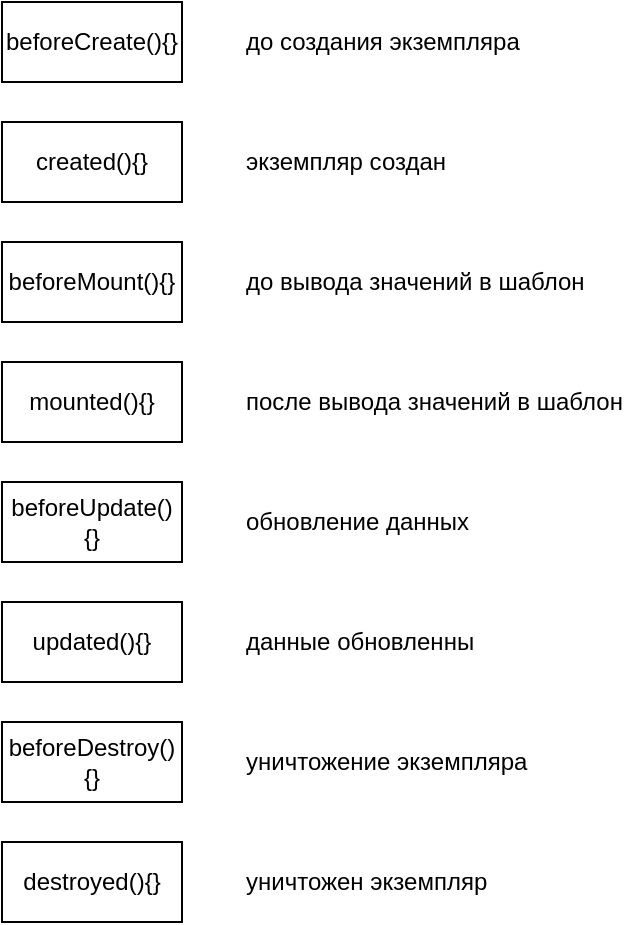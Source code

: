 <mxfile version="13.6.2" type="device"><diagram id="hwT8k2nirOJeFJRl13AS" name="router"><mxGraphModel dx="1024" dy="592" grid="1" gridSize="10" guides="1" tooltips="1" connect="1" arrows="1" fold="1" page="1" pageScale="1" pageWidth="827" pageHeight="1169" math="0" shadow="0"><root><mxCell id="beTTMYrfc-6MpSeG-wkA-0"/><mxCell id="beTTMYrfc-6MpSeG-wkA-1" parent="beTTMYrfc-6MpSeG-wkA-0"/><mxCell id="5y5cO2KWUyYfpiQswKJs-0" value="beforeCreate(){}" style="rounded=0;whiteSpace=wrap;html=1;" parent="beTTMYrfc-6MpSeG-wkA-1" vertex="1"><mxGeometry x="80" y="40" width="90" height="40" as="geometry"/></mxCell><mxCell id="5y5cO2KWUyYfpiQswKJs-1" value="created(){}" style="rounded=0;whiteSpace=wrap;html=1;" parent="beTTMYrfc-6MpSeG-wkA-1" vertex="1"><mxGeometry x="80" y="100" width="90" height="40" as="geometry"/></mxCell><mxCell id="5y5cO2KWUyYfpiQswKJs-2" value="beforeMount(){}" style="rounded=0;whiteSpace=wrap;html=1;" parent="beTTMYrfc-6MpSeG-wkA-1" vertex="1"><mxGeometry x="80" y="160" width="90" height="40" as="geometry"/></mxCell><mxCell id="Q-jezP-BaqzQOGUjkIBh-0" value="до создания экземпляра" style="text;html=1;align=left;verticalAlign=middle;resizable=0;points=[];autosize=1;" vertex="1" parent="beTTMYrfc-6MpSeG-wkA-1"><mxGeometry x="200" y="50" width="150" height="20" as="geometry"/></mxCell><mxCell id="Q-jezP-BaqzQOGUjkIBh-1" value="экземпляр создан" style="text;html=1;align=left;verticalAlign=middle;resizable=0;points=[];autosize=1;" vertex="1" parent="beTTMYrfc-6MpSeG-wkA-1"><mxGeometry x="200" y="110" width="120" height="20" as="geometry"/></mxCell><mxCell id="Q-jezP-BaqzQOGUjkIBh-2" value="обновление данных" style="text;html=1;align=left;verticalAlign=middle;resizable=0;points=[];autosize=1;" vertex="1" parent="beTTMYrfc-6MpSeG-wkA-1"><mxGeometry x="200" y="290" width="130" height="20" as="geometry"/></mxCell><mxCell id="Q-jezP-BaqzQOGUjkIBh-3" value="данные обновленны" style="text;html=1;align=left;verticalAlign=middle;resizable=0;points=[];autosize=1;" vertex="1" parent="beTTMYrfc-6MpSeG-wkA-1"><mxGeometry x="200" y="350" width="130" height="20" as="geometry"/></mxCell><mxCell id="Q-jezP-BaqzQOGUjkIBh-4" value="до вывода значений в шаблон" style="text;html=1;align=left;verticalAlign=middle;resizable=0;points=[];autosize=1;" vertex="1" parent="beTTMYrfc-6MpSeG-wkA-1"><mxGeometry x="200" y="170" width="190" height="20" as="geometry"/></mxCell><mxCell id="Q-jezP-BaqzQOGUjkIBh-5" value="mounted(){}" style="rounded=0;whiteSpace=wrap;html=1;" vertex="1" parent="beTTMYrfc-6MpSeG-wkA-1"><mxGeometry x="80" y="220" width="90" height="40" as="geometry"/></mxCell><mxCell id="Q-jezP-BaqzQOGUjkIBh-6" value="после вывода значений в шаблон" style="text;html=1;align=left;verticalAlign=middle;resizable=0;points=[];autosize=1;" vertex="1" parent="beTTMYrfc-6MpSeG-wkA-1"><mxGeometry x="200" y="230" width="200" height="20" as="geometry"/></mxCell><mxCell id="Q-jezP-BaqzQOGUjkIBh-7" value="updated(){}" style="rounded=0;whiteSpace=wrap;html=1;" vertex="1" parent="beTTMYrfc-6MpSeG-wkA-1"><mxGeometry x="80" y="340" width="90" height="40" as="geometry"/></mxCell><mxCell id="Q-jezP-BaqzQOGUjkIBh-8" value="beforeUpdate(){}" style="rounded=0;whiteSpace=wrap;html=1;" vertex="1" parent="beTTMYrfc-6MpSeG-wkA-1"><mxGeometry x="80" y="280" width="90" height="40" as="geometry"/></mxCell><mxCell id="Q-jezP-BaqzQOGUjkIBh-9" value="beforeDestroy(){}" style="rounded=0;whiteSpace=wrap;html=1;" vertex="1" parent="beTTMYrfc-6MpSeG-wkA-1"><mxGeometry x="80" y="400" width="90" height="40" as="geometry"/></mxCell><mxCell id="Q-jezP-BaqzQOGUjkIBh-10" value="destroyed(){}" style="rounded=0;whiteSpace=wrap;html=1;" vertex="1" parent="beTTMYrfc-6MpSeG-wkA-1"><mxGeometry x="80" y="460" width="90" height="40" as="geometry"/></mxCell><mxCell id="Q-jezP-BaqzQOGUjkIBh-11" value="уничтожение экземпляра" style="text;html=1;align=left;verticalAlign=middle;resizable=0;points=[];autosize=1;" vertex="1" parent="beTTMYrfc-6MpSeG-wkA-1"><mxGeometry x="200" y="410" width="160" height="20" as="geometry"/></mxCell><mxCell id="Q-jezP-BaqzQOGUjkIBh-12" value="уничтожен экземпляр" style="text;html=1;align=left;verticalAlign=middle;resizable=0;points=[];autosize=1;" vertex="1" parent="beTTMYrfc-6MpSeG-wkA-1"><mxGeometry x="200" y="470" width="140" height="20" as="geometry"/></mxCell></root></mxGraphModel></diagram></mxfile>